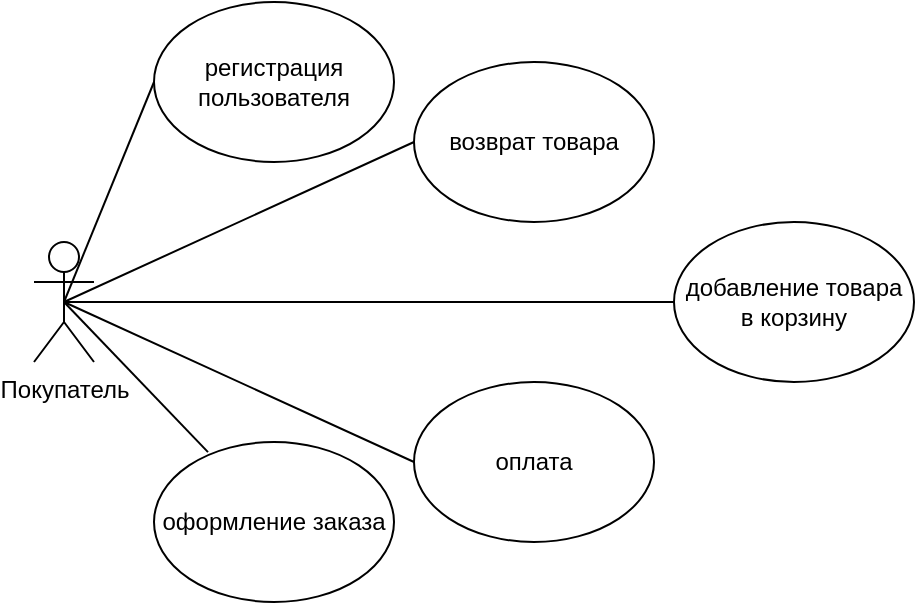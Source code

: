 <mxfile version="24.7.17">
  <diagram name="Страница — 1" id="-5kN8DihVlKe_ZIvmuOj">
    <mxGraphModel dx="1434" dy="780" grid="1" gridSize="10" guides="1" tooltips="1" connect="1" arrows="1" fold="1" page="1" pageScale="1" pageWidth="827" pageHeight="1169" math="0" shadow="0">
      <root>
        <mxCell id="0" />
        <mxCell id="1" parent="0" />
        <mxCell id="LniUV4Zrg8QQXR3B9mJ5-1" value="Покупатель" style="shape=umlActor;verticalLabelPosition=bottom;verticalAlign=top;html=1;outlineConnect=0;" vertex="1" parent="1">
          <mxGeometry x="80" y="390" width="30" height="60" as="geometry" />
        </mxCell>
        <mxCell id="LniUV4Zrg8QQXR3B9mJ5-2" value="регистрация пользователя" style="ellipse;whiteSpace=wrap;html=1;" vertex="1" parent="1">
          <mxGeometry x="140" y="270" width="120" height="80" as="geometry" />
        </mxCell>
        <mxCell id="LniUV4Zrg8QQXR3B9mJ5-4" value="добавление товара в корзину" style="ellipse;whiteSpace=wrap;html=1;" vertex="1" parent="1">
          <mxGeometry x="400" y="380" width="120" height="80" as="geometry" />
        </mxCell>
        <mxCell id="LniUV4Zrg8QQXR3B9mJ5-5" value="оплата" style="ellipse;whiteSpace=wrap;html=1;" vertex="1" parent="1">
          <mxGeometry x="270" y="460" width="120" height="80" as="geometry" />
        </mxCell>
        <mxCell id="LniUV4Zrg8QQXR3B9mJ5-6" value="оформление заказа" style="ellipse;whiteSpace=wrap;html=1;" vertex="1" parent="1">
          <mxGeometry x="140" y="490" width="120" height="80" as="geometry" />
        </mxCell>
        <mxCell id="LniUV4Zrg8QQXR3B9mJ5-7" value="возврат товара" style="ellipse;whiteSpace=wrap;html=1;" vertex="1" parent="1">
          <mxGeometry x="270" y="300" width="120" height="80" as="geometry" />
        </mxCell>
        <mxCell id="LniUV4Zrg8QQXR3B9mJ5-8" value="" style="endArrow=none;html=1;rounded=0;exitX=0.5;exitY=0.5;exitDx=0;exitDy=0;exitPerimeter=0;entryX=0;entryY=0.5;entryDx=0;entryDy=0;" edge="1" parent="1" source="LniUV4Zrg8QQXR3B9mJ5-1" target="LniUV4Zrg8QQXR3B9mJ5-2">
          <mxGeometry width="50" height="50" relative="1" as="geometry">
            <mxPoint x="390" y="430" as="sourcePoint" />
            <mxPoint x="440" y="380" as="targetPoint" />
          </mxGeometry>
        </mxCell>
        <mxCell id="LniUV4Zrg8QQXR3B9mJ5-9" value="" style="endArrow=none;html=1;rounded=0;entryX=0;entryY=0.5;entryDx=0;entryDy=0;exitX=0.5;exitY=0.5;exitDx=0;exitDy=0;exitPerimeter=0;" edge="1" parent="1" source="LniUV4Zrg8QQXR3B9mJ5-1" target="LniUV4Zrg8QQXR3B9mJ5-5">
          <mxGeometry width="50" height="50" relative="1" as="geometry">
            <mxPoint x="390" y="430" as="sourcePoint" />
            <mxPoint x="440" y="380" as="targetPoint" />
          </mxGeometry>
        </mxCell>
        <mxCell id="LniUV4Zrg8QQXR3B9mJ5-10" value="" style="endArrow=none;html=1;rounded=0;exitX=0.5;exitY=0.5;exitDx=0;exitDy=0;exitPerimeter=0;entryX=0.225;entryY=0.063;entryDx=0;entryDy=0;entryPerimeter=0;" edge="1" parent="1" source="LniUV4Zrg8QQXR3B9mJ5-1" target="LniUV4Zrg8QQXR3B9mJ5-6">
          <mxGeometry width="50" height="50" relative="1" as="geometry">
            <mxPoint x="390" y="430" as="sourcePoint" />
            <mxPoint x="440" y="380" as="targetPoint" />
          </mxGeometry>
        </mxCell>
        <mxCell id="LniUV4Zrg8QQXR3B9mJ5-11" value="" style="endArrow=none;html=1;rounded=0;exitX=0.5;exitY=0.5;exitDx=0;exitDy=0;exitPerimeter=0;entryX=0;entryY=0.5;entryDx=0;entryDy=0;" edge="1" parent="1" source="LniUV4Zrg8QQXR3B9mJ5-1" target="LniUV4Zrg8QQXR3B9mJ5-7">
          <mxGeometry width="50" height="50" relative="1" as="geometry">
            <mxPoint x="390" y="430" as="sourcePoint" />
            <mxPoint x="400" y="370" as="targetPoint" />
          </mxGeometry>
        </mxCell>
        <mxCell id="LniUV4Zrg8QQXR3B9mJ5-12" value="" style="endArrow=none;html=1;rounded=0;exitX=0.5;exitY=0.5;exitDx=0;exitDy=0;exitPerimeter=0;entryX=0;entryY=0.5;entryDx=0;entryDy=0;" edge="1" parent="1" source="LniUV4Zrg8QQXR3B9mJ5-1" target="LniUV4Zrg8QQXR3B9mJ5-4">
          <mxGeometry width="50" height="50" relative="1" as="geometry">
            <mxPoint x="390" y="430" as="sourcePoint" />
            <mxPoint x="440" y="380" as="targetPoint" />
          </mxGeometry>
        </mxCell>
      </root>
    </mxGraphModel>
  </diagram>
</mxfile>
